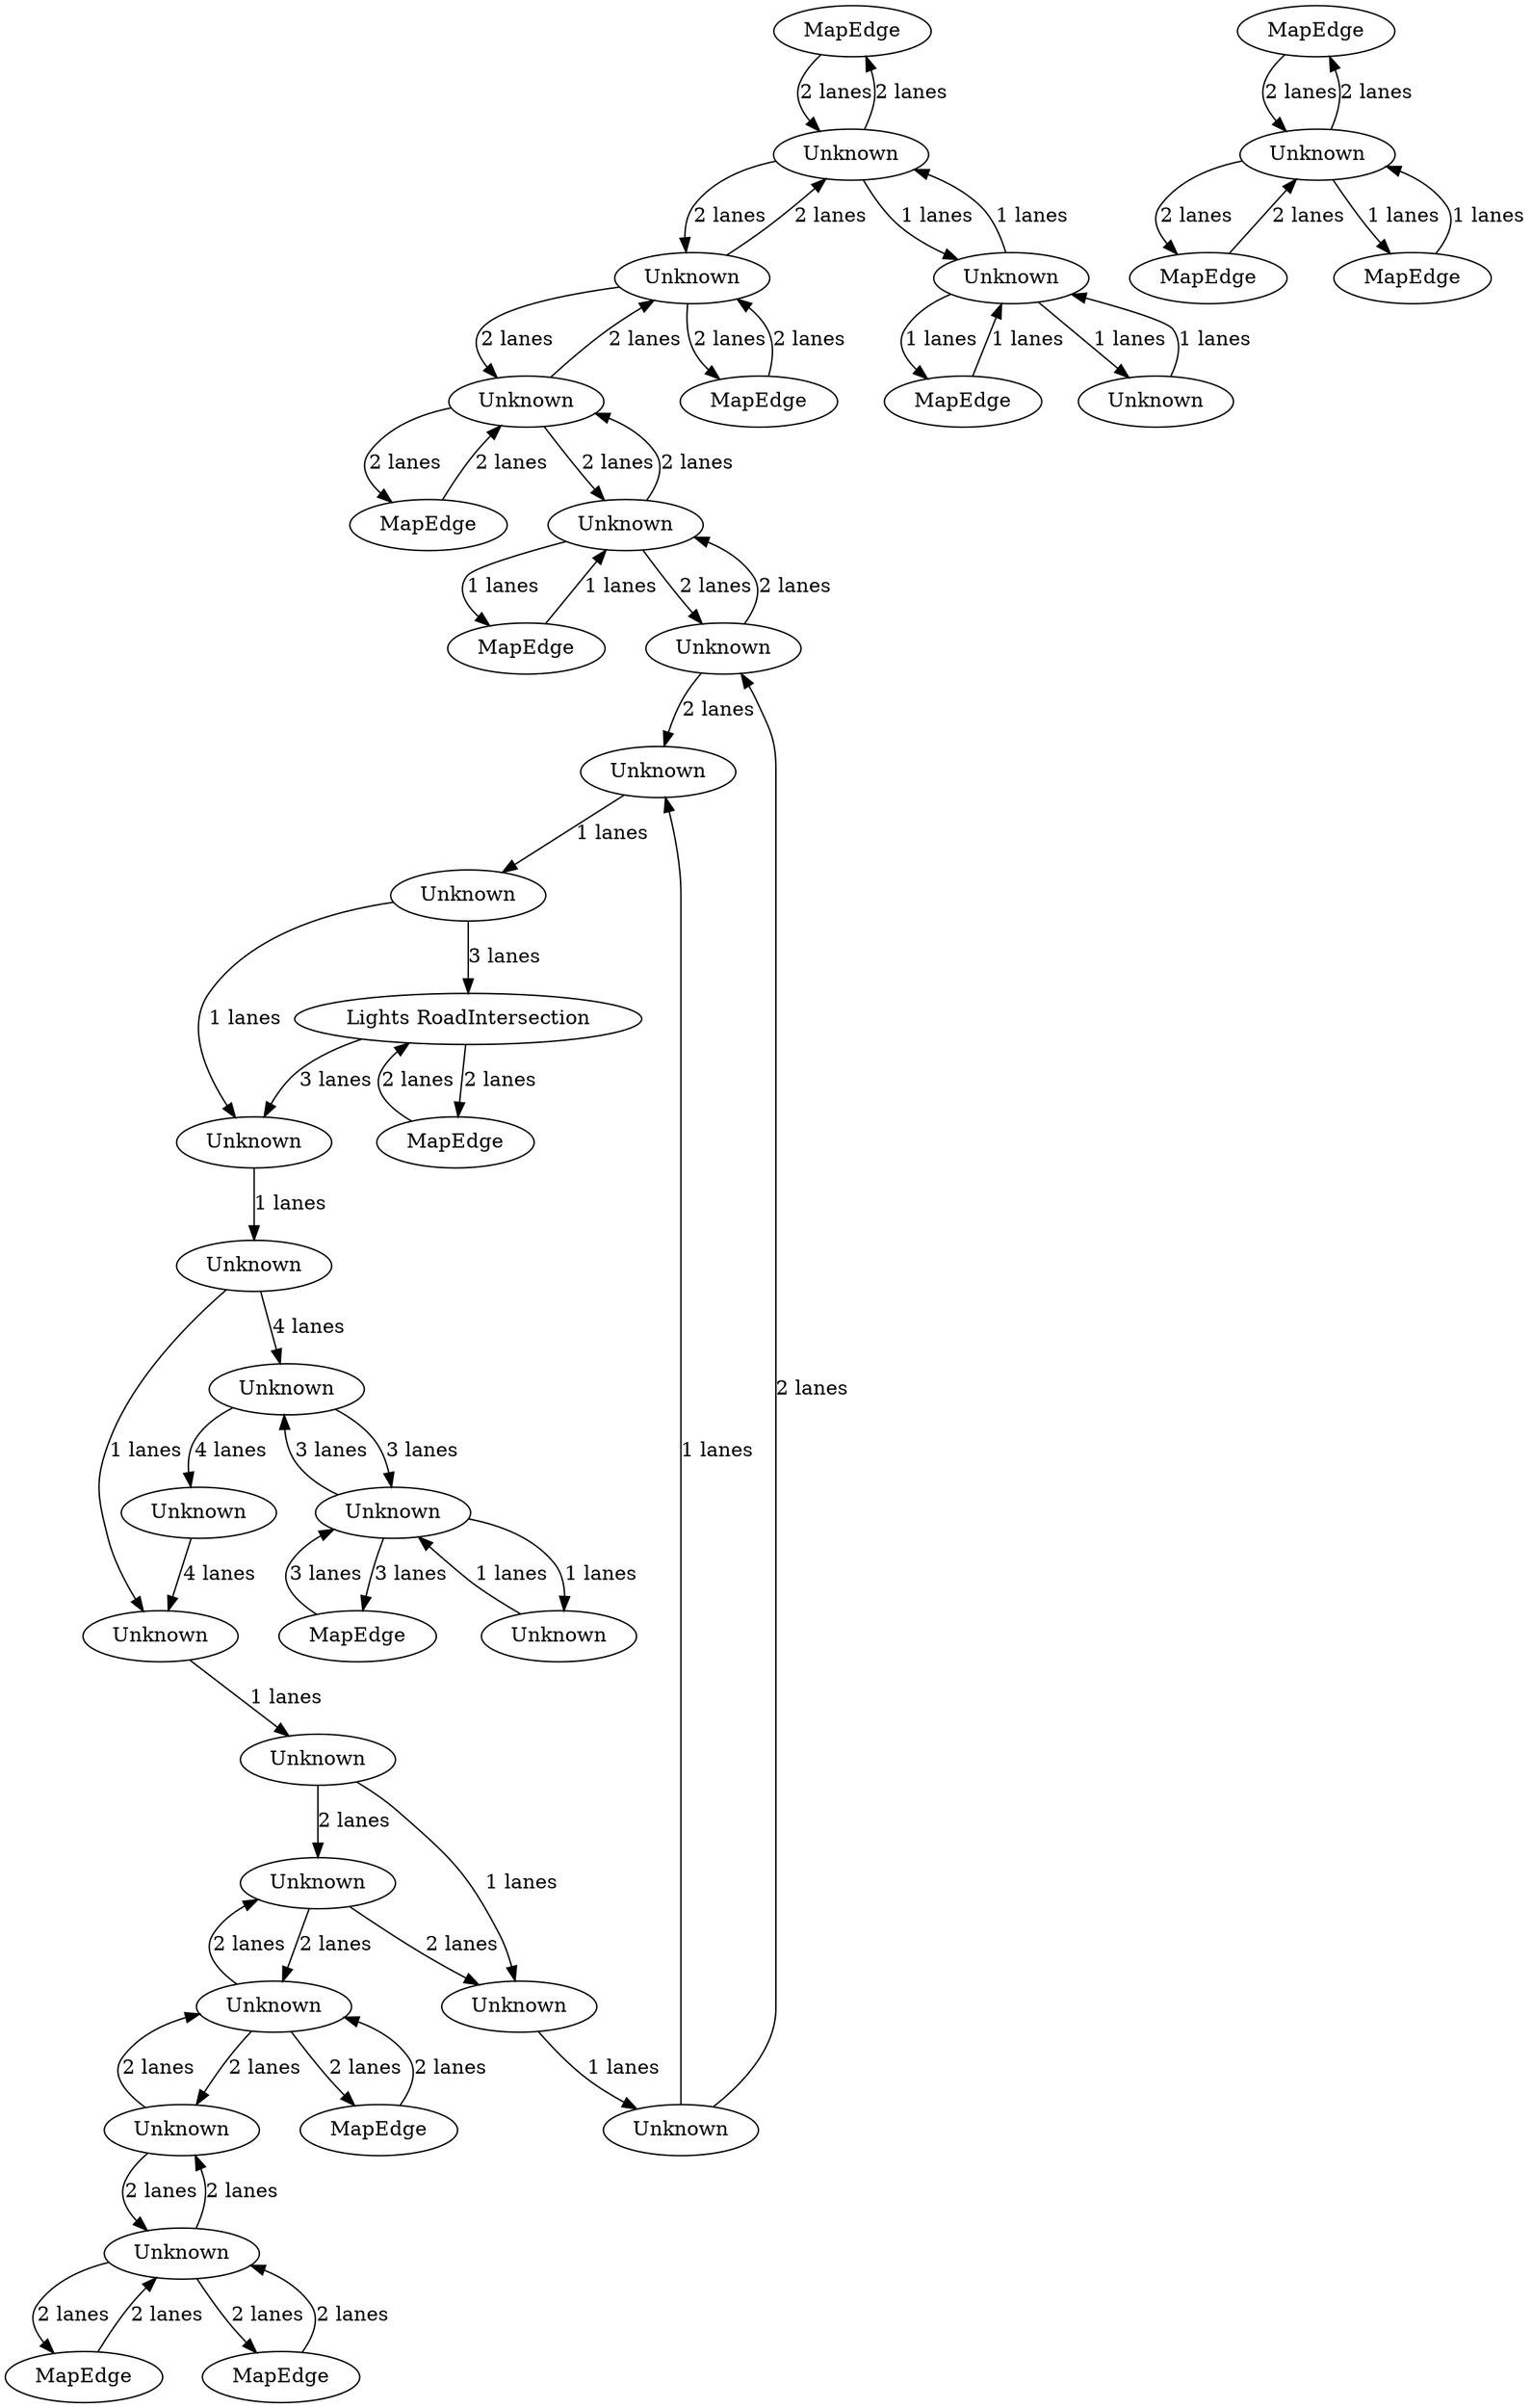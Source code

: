 digraph {
    0 [ label = "MapEdge" ]
    1 [ label = "MapEdge" ]
    2 [ label = "MapEdge" ]
    3 [ label = "Unknown" ]
    4 [ label = "MapEdge" ]
    5 [ label = "Unknown" ]
    6 [ label = "Unknown" ]
    7 [ label = "MapEdge" ]
    8 [ label = "Unknown" ]
    9 [ label = "MapEdge" ]
    10 [ label = "MapEdge" ]
    11 [ label = "Unknown" ]
    12 [ label = "MapEdge" ]
    13 [ label = "Unknown" ]
    14 [ label = "Unknown" ]
    15 [ label = "Unknown" ]
    16 [ label = "Unknown" ]
    17 [ label = "Unknown" ]
    18 [ label = "Unknown" ]
    19 [ label = "Unknown" ]
    20 [ label = "Unknown" ]
    21 [ label = "Unknown" ]
    22 [ label = "MapEdge" ]
    23 [ label = "Unknown" ]
    24 [ label = "Unknown" ]
    25 [ label = "Unknown" ]
    26 [ label = "Unknown" ]
    27 [ label = "Unknown" ]
    28 [ label = "Unknown" ]
    29 [ label = "Unknown" ]
    30 [ label = "MapEdge" ]
    31 [ label = "MapEdge" ]
    32 [ label = "Unknown" ]
    33 [ label = "Unknown" ]
    34 [ label = "Lights RoadIntersection" ]
    35 [ label = "MapEdge" ]
    36 [ label = "Unknown" ]
    37 [ label = "MapEdge" ]
    14 -> 3 [ label = "4 lanes" ]
    1 -> 36 [ label = "2 lanes" ]
    36 -> 1 [ label = "2 lanes" ]
    36 -> 7 [ label = "2 lanes" ]
    7 -> 36 [ label = "2 lanes" ]
    6 -> 4 [ label = "2 lanes" ]
    4 -> 6 [ label = "2 lanes" ]
    5 -> 10 [ label = "2 lanes" ]
    10 -> 5 [ label = "2 lanes" ]
    9 -> 11 [ label = "2 lanes" ]
    11 -> 9 [ label = "2 lanes" ]
    11 -> 17 [ label = "2 lanes" ]
    17 -> 11 [ label = "2 lanes" ]
    6 -> 13 [ label = "2 lanes" ]
    13 -> 6 [ label = "2 lanes" ]
    13 -> 29 [ label = "2 lanes" ]
    29 -> 13 [ label = "2 lanes" ]
    5 -> 6 [ label = "2 lanes" ]
    6 -> 5 [ label = "2 lanes" ]
    13 -> 2 [ label = "1 lanes" ]
    2 -> 13 [ label = "1 lanes" ]
    34 -> 35 [ label = "2 lanes" ]
    35 -> 34 [ label = "2 lanes" ]
    3 -> 20 [ label = "1 lanes" ]
    15 -> 32 [ label = "1 lanes" ]
    16 -> 3 [ label = "1 lanes" ]
    18 -> 33 [ label = "1 lanes" ]
    19 -> 15 [ label = "1 lanes" ]
    20 -> 18 [ label = "1 lanes" ]
    32 -> 16 [ label = "1 lanes" ]
    33 -> 19 [ label = "1 lanes" ]
    24 -> 22 [ label = "3 lanes" ]
    22 -> 24 [ label = "3 lanes" ]
    0 -> 21 [ label = "2 lanes" ]
    21 -> 0 [ label = "2 lanes" ]
    21 -> 5 [ label = "2 lanes" ]
    5 -> 21 [ label = "2 lanes" ]
    24 -> 23 [ label = "1 lanes" ]
    23 -> 24 [ label = "1 lanes" ]
    26 -> 25 [ label = "1 lanes" ]
    25 -> 26 [ label = "1 lanes" ]
    12 -> 26 [ label = "1 lanes" ]
    26 -> 12 [ label = "1 lanes" ]
    26 -> 21 [ label = "1 lanes" ]
    21 -> 26 [ label = "1 lanes" ]
    28 -> 11 [ label = "2 lanes" ]
    11 -> 28 [ label = "2 lanes" ]
    27 -> 24 [ label = "3 lanes" ]
    24 -> 27 [ label = "3 lanes" ]
    8 -> 28 [ label = "2 lanes" ]
    28 -> 8 [ label = "2 lanes" ]
    30 -> 8 [ label = "2 lanes" ]
    8 -> 30 [ label = "2 lanes" ]
    31 -> 8 [ label = "2 lanes" ]
    8 -> 31 [ label = "2 lanes" ]
    16 -> 27 [ label = "4 lanes" ]
    29 -> 19 [ label = "2 lanes" ]
    17 -> 18 [ label = "2 lanes" ]
    34 -> 32 [ label = "3 lanes" ]
    15 -> 34 [ label = "3 lanes" ]
    33 -> 29 [ label = "2 lanes" ]
    20 -> 17 [ label = "2 lanes" ]
    37 -> 36 [ label = "1 lanes" ]
    36 -> 37 [ label = "1 lanes" ]
    27 -> 14 [ label = "4 lanes" ]
}
